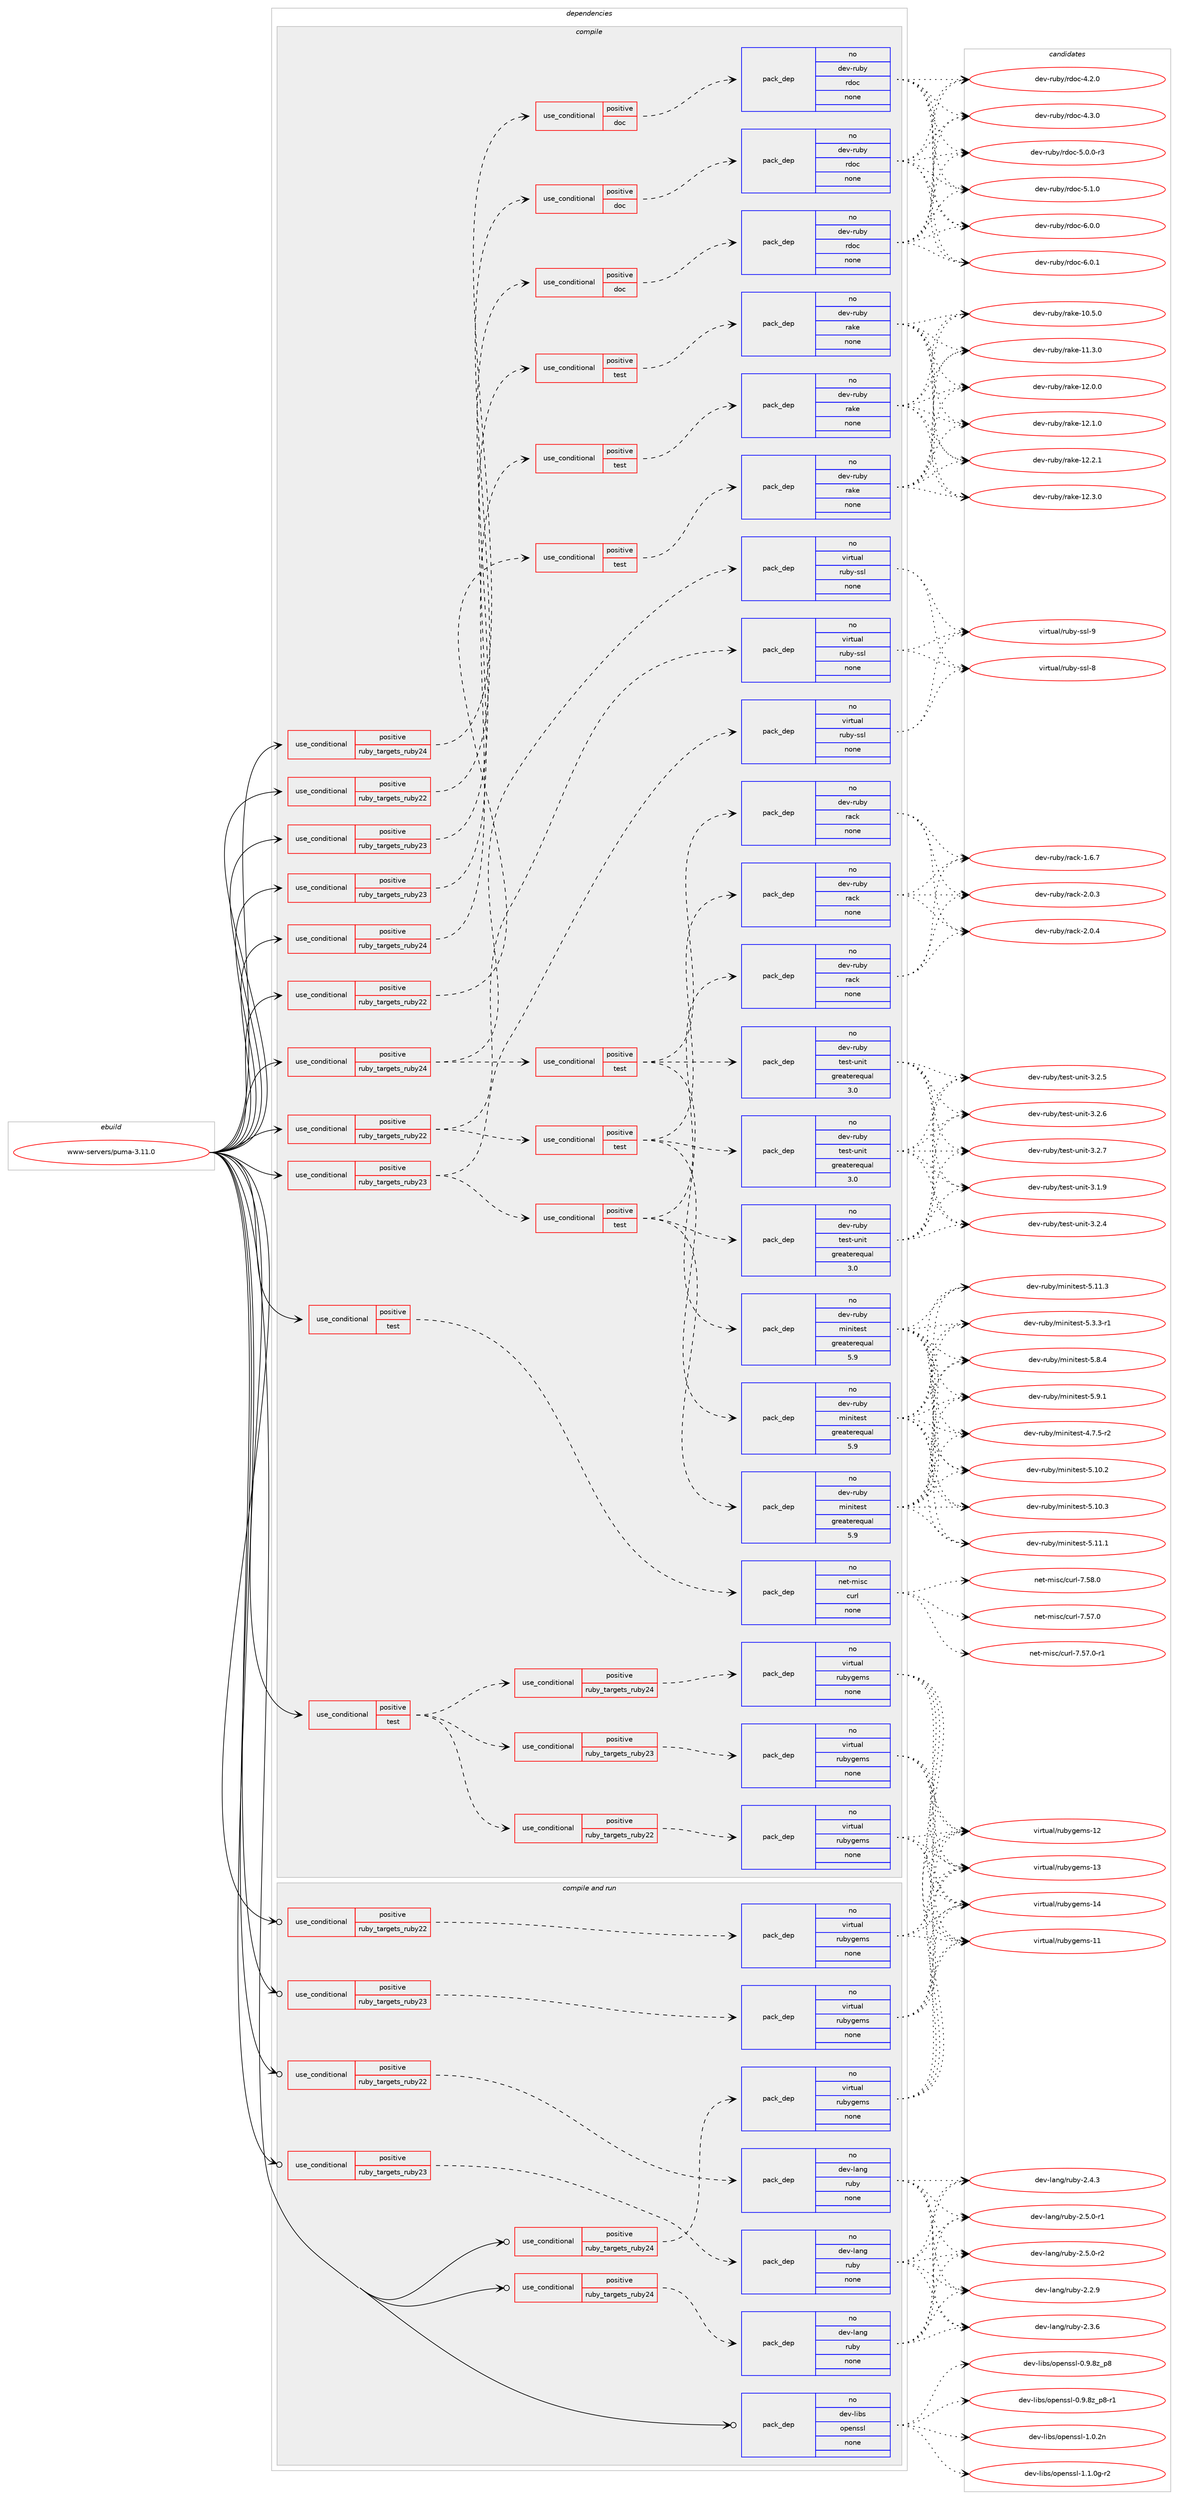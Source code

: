 digraph prolog {

# *************
# Graph options
# *************

newrank=true;
concentrate=true;
compound=true;
graph [rankdir=LR,fontname=Helvetica,fontsize=10,ranksep=1.5];#, ranksep=2.5, nodesep=0.2];
edge  [arrowhead=vee];
node  [fontname=Helvetica,fontsize=10];

# **********
# The ebuild
# **********

subgraph cluster_leftcol {
color=gray;
rank=same;
label=<<i>ebuild</i>>;
id [label="www-servers/puma-3.11.0", color=red, width=4, href="../www-servers/puma-3.11.0.svg"];
}

# ****************
# The dependencies
# ****************

subgraph cluster_midcol {
color=gray;
label=<<i>dependencies</i>>;
subgraph cluster_compile {
fillcolor="#eeeeee";
style=filled;
label=<<i>compile</i>>;
subgraph cond834 {
dependency7413 [label=<<TABLE BORDER="0" CELLBORDER="1" CELLSPACING="0" CELLPADDING="4"><TR><TD ROWSPAN="3" CELLPADDING="10">use_conditional</TD></TR><TR><TD>positive</TD></TR><TR><TD>ruby_targets_ruby22</TD></TR></TABLE>>, shape=none, color=red];
subgraph cond835 {
dependency7414 [label=<<TABLE BORDER="0" CELLBORDER="1" CELLSPACING="0" CELLPADDING="4"><TR><TD ROWSPAN="3" CELLPADDING="10">use_conditional</TD></TR><TR><TD>positive</TD></TR><TR><TD>doc</TD></TR></TABLE>>, shape=none, color=red];
subgraph pack6478 {
dependency7415 [label=<<TABLE BORDER="0" CELLBORDER="1" CELLSPACING="0" CELLPADDING="4" WIDTH="220"><TR><TD ROWSPAN="6" CELLPADDING="30">pack_dep</TD></TR><TR><TD WIDTH="110">no</TD></TR><TR><TD>dev-ruby</TD></TR><TR><TD>rdoc</TD></TR><TR><TD>none</TD></TR><TR><TD></TD></TR></TABLE>>, shape=none, color=blue];
}
dependency7414:e -> dependency7415:w [weight=20,style="dashed",arrowhead="vee"];
}
dependency7413:e -> dependency7414:w [weight=20,style="dashed",arrowhead="vee"];
}
id:e -> dependency7413:w [weight=20,style="solid",arrowhead="vee"];
subgraph cond836 {
dependency7416 [label=<<TABLE BORDER="0" CELLBORDER="1" CELLSPACING="0" CELLPADDING="4"><TR><TD ROWSPAN="3" CELLPADDING="10">use_conditional</TD></TR><TR><TD>positive</TD></TR><TR><TD>ruby_targets_ruby22</TD></TR></TABLE>>, shape=none, color=red];
subgraph cond837 {
dependency7417 [label=<<TABLE BORDER="0" CELLBORDER="1" CELLSPACING="0" CELLPADDING="4"><TR><TD ROWSPAN="3" CELLPADDING="10">use_conditional</TD></TR><TR><TD>positive</TD></TR><TR><TD>test</TD></TR></TABLE>>, shape=none, color=red];
subgraph pack6479 {
dependency7418 [label=<<TABLE BORDER="0" CELLBORDER="1" CELLSPACING="0" CELLPADDING="4" WIDTH="220"><TR><TD ROWSPAN="6" CELLPADDING="30">pack_dep</TD></TR><TR><TD WIDTH="110">no</TD></TR><TR><TD>dev-ruby</TD></TR><TR><TD>rake</TD></TR><TR><TD>none</TD></TR><TR><TD></TD></TR></TABLE>>, shape=none, color=blue];
}
dependency7417:e -> dependency7418:w [weight=20,style="dashed",arrowhead="vee"];
}
dependency7416:e -> dependency7417:w [weight=20,style="dashed",arrowhead="vee"];
}
id:e -> dependency7416:w [weight=20,style="solid",arrowhead="vee"];
subgraph cond838 {
dependency7419 [label=<<TABLE BORDER="0" CELLBORDER="1" CELLSPACING="0" CELLPADDING="4"><TR><TD ROWSPAN="3" CELLPADDING="10">use_conditional</TD></TR><TR><TD>positive</TD></TR><TR><TD>ruby_targets_ruby22</TD></TR></TABLE>>, shape=none, color=red];
subgraph pack6480 {
dependency7420 [label=<<TABLE BORDER="0" CELLBORDER="1" CELLSPACING="0" CELLPADDING="4" WIDTH="220"><TR><TD ROWSPAN="6" CELLPADDING="30">pack_dep</TD></TR><TR><TD WIDTH="110">no</TD></TR><TR><TD>virtual</TD></TR><TR><TD>ruby-ssl</TD></TR><TR><TD>none</TD></TR><TR><TD></TD></TR></TABLE>>, shape=none, color=blue];
}
dependency7419:e -> dependency7420:w [weight=20,style="dashed",arrowhead="vee"];
subgraph cond839 {
dependency7421 [label=<<TABLE BORDER="0" CELLBORDER="1" CELLSPACING="0" CELLPADDING="4"><TR><TD ROWSPAN="3" CELLPADDING="10">use_conditional</TD></TR><TR><TD>positive</TD></TR><TR><TD>test</TD></TR></TABLE>>, shape=none, color=red];
subgraph pack6481 {
dependency7422 [label=<<TABLE BORDER="0" CELLBORDER="1" CELLSPACING="0" CELLPADDING="4" WIDTH="220"><TR><TD ROWSPAN="6" CELLPADDING="30">pack_dep</TD></TR><TR><TD WIDTH="110">no</TD></TR><TR><TD>dev-ruby</TD></TR><TR><TD>rack</TD></TR><TR><TD>none</TD></TR><TR><TD></TD></TR></TABLE>>, shape=none, color=blue];
}
dependency7421:e -> dependency7422:w [weight=20,style="dashed",arrowhead="vee"];
subgraph pack6482 {
dependency7423 [label=<<TABLE BORDER="0" CELLBORDER="1" CELLSPACING="0" CELLPADDING="4" WIDTH="220"><TR><TD ROWSPAN="6" CELLPADDING="30">pack_dep</TD></TR><TR><TD WIDTH="110">no</TD></TR><TR><TD>dev-ruby</TD></TR><TR><TD>minitest</TD></TR><TR><TD>greaterequal</TD></TR><TR><TD>5.9</TD></TR></TABLE>>, shape=none, color=blue];
}
dependency7421:e -> dependency7423:w [weight=20,style="dashed",arrowhead="vee"];
subgraph pack6483 {
dependency7424 [label=<<TABLE BORDER="0" CELLBORDER="1" CELLSPACING="0" CELLPADDING="4" WIDTH="220"><TR><TD ROWSPAN="6" CELLPADDING="30">pack_dep</TD></TR><TR><TD WIDTH="110">no</TD></TR><TR><TD>dev-ruby</TD></TR><TR><TD>test-unit</TD></TR><TR><TD>greaterequal</TD></TR><TR><TD>3.0</TD></TR></TABLE>>, shape=none, color=blue];
}
dependency7421:e -> dependency7424:w [weight=20,style="dashed",arrowhead="vee"];
}
dependency7419:e -> dependency7421:w [weight=20,style="dashed",arrowhead="vee"];
}
id:e -> dependency7419:w [weight=20,style="solid",arrowhead="vee"];
subgraph cond840 {
dependency7425 [label=<<TABLE BORDER="0" CELLBORDER="1" CELLSPACING="0" CELLPADDING="4"><TR><TD ROWSPAN="3" CELLPADDING="10">use_conditional</TD></TR><TR><TD>positive</TD></TR><TR><TD>ruby_targets_ruby23</TD></TR></TABLE>>, shape=none, color=red];
subgraph cond841 {
dependency7426 [label=<<TABLE BORDER="0" CELLBORDER="1" CELLSPACING="0" CELLPADDING="4"><TR><TD ROWSPAN="3" CELLPADDING="10">use_conditional</TD></TR><TR><TD>positive</TD></TR><TR><TD>doc</TD></TR></TABLE>>, shape=none, color=red];
subgraph pack6484 {
dependency7427 [label=<<TABLE BORDER="0" CELLBORDER="1" CELLSPACING="0" CELLPADDING="4" WIDTH="220"><TR><TD ROWSPAN="6" CELLPADDING="30">pack_dep</TD></TR><TR><TD WIDTH="110">no</TD></TR><TR><TD>dev-ruby</TD></TR><TR><TD>rdoc</TD></TR><TR><TD>none</TD></TR><TR><TD></TD></TR></TABLE>>, shape=none, color=blue];
}
dependency7426:e -> dependency7427:w [weight=20,style="dashed",arrowhead="vee"];
}
dependency7425:e -> dependency7426:w [weight=20,style="dashed",arrowhead="vee"];
}
id:e -> dependency7425:w [weight=20,style="solid",arrowhead="vee"];
subgraph cond842 {
dependency7428 [label=<<TABLE BORDER="0" CELLBORDER="1" CELLSPACING="0" CELLPADDING="4"><TR><TD ROWSPAN="3" CELLPADDING="10">use_conditional</TD></TR><TR><TD>positive</TD></TR><TR><TD>ruby_targets_ruby23</TD></TR></TABLE>>, shape=none, color=red];
subgraph cond843 {
dependency7429 [label=<<TABLE BORDER="0" CELLBORDER="1" CELLSPACING="0" CELLPADDING="4"><TR><TD ROWSPAN="3" CELLPADDING="10">use_conditional</TD></TR><TR><TD>positive</TD></TR><TR><TD>test</TD></TR></TABLE>>, shape=none, color=red];
subgraph pack6485 {
dependency7430 [label=<<TABLE BORDER="0" CELLBORDER="1" CELLSPACING="0" CELLPADDING="4" WIDTH="220"><TR><TD ROWSPAN="6" CELLPADDING="30">pack_dep</TD></TR><TR><TD WIDTH="110">no</TD></TR><TR><TD>dev-ruby</TD></TR><TR><TD>rake</TD></TR><TR><TD>none</TD></TR><TR><TD></TD></TR></TABLE>>, shape=none, color=blue];
}
dependency7429:e -> dependency7430:w [weight=20,style="dashed",arrowhead="vee"];
}
dependency7428:e -> dependency7429:w [weight=20,style="dashed",arrowhead="vee"];
}
id:e -> dependency7428:w [weight=20,style="solid",arrowhead="vee"];
subgraph cond844 {
dependency7431 [label=<<TABLE BORDER="0" CELLBORDER="1" CELLSPACING="0" CELLPADDING="4"><TR><TD ROWSPAN="3" CELLPADDING="10">use_conditional</TD></TR><TR><TD>positive</TD></TR><TR><TD>ruby_targets_ruby23</TD></TR></TABLE>>, shape=none, color=red];
subgraph pack6486 {
dependency7432 [label=<<TABLE BORDER="0" CELLBORDER="1" CELLSPACING="0" CELLPADDING="4" WIDTH="220"><TR><TD ROWSPAN="6" CELLPADDING="30">pack_dep</TD></TR><TR><TD WIDTH="110">no</TD></TR><TR><TD>virtual</TD></TR><TR><TD>ruby-ssl</TD></TR><TR><TD>none</TD></TR><TR><TD></TD></TR></TABLE>>, shape=none, color=blue];
}
dependency7431:e -> dependency7432:w [weight=20,style="dashed",arrowhead="vee"];
subgraph cond845 {
dependency7433 [label=<<TABLE BORDER="0" CELLBORDER="1" CELLSPACING="0" CELLPADDING="4"><TR><TD ROWSPAN="3" CELLPADDING="10">use_conditional</TD></TR><TR><TD>positive</TD></TR><TR><TD>test</TD></TR></TABLE>>, shape=none, color=red];
subgraph pack6487 {
dependency7434 [label=<<TABLE BORDER="0" CELLBORDER="1" CELLSPACING="0" CELLPADDING="4" WIDTH="220"><TR><TD ROWSPAN="6" CELLPADDING="30">pack_dep</TD></TR><TR><TD WIDTH="110">no</TD></TR><TR><TD>dev-ruby</TD></TR><TR><TD>rack</TD></TR><TR><TD>none</TD></TR><TR><TD></TD></TR></TABLE>>, shape=none, color=blue];
}
dependency7433:e -> dependency7434:w [weight=20,style="dashed",arrowhead="vee"];
subgraph pack6488 {
dependency7435 [label=<<TABLE BORDER="0" CELLBORDER="1" CELLSPACING="0" CELLPADDING="4" WIDTH="220"><TR><TD ROWSPAN="6" CELLPADDING="30">pack_dep</TD></TR><TR><TD WIDTH="110">no</TD></TR><TR><TD>dev-ruby</TD></TR><TR><TD>minitest</TD></TR><TR><TD>greaterequal</TD></TR><TR><TD>5.9</TD></TR></TABLE>>, shape=none, color=blue];
}
dependency7433:e -> dependency7435:w [weight=20,style="dashed",arrowhead="vee"];
subgraph pack6489 {
dependency7436 [label=<<TABLE BORDER="0" CELLBORDER="1" CELLSPACING="0" CELLPADDING="4" WIDTH="220"><TR><TD ROWSPAN="6" CELLPADDING="30">pack_dep</TD></TR><TR><TD WIDTH="110">no</TD></TR><TR><TD>dev-ruby</TD></TR><TR><TD>test-unit</TD></TR><TR><TD>greaterequal</TD></TR><TR><TD>3.0</TD></TR></TABLE>>, shape=none, color=blue];
}
dependency7433:e -> dependency7436:w [weight=20,style="dashed",arrowhead="vee"];
}
dependency7431:e -> dependency7433:w [weight=20,style="dashed",arrowhead="vee"];
}
id:e -> dependency7431:w [weight=20,style="solid",arrowhead="vee"];
subgraph cond846 {
dependency7437 [label=<<TABLE BORDER="0" CELLBORDER="1" CELLSPACING="0" CELLPADDING="4"><TR><TD ROWSPAN="3" CELLPADDING="10">use_conditional</TD></TR><TR><TD>positive</TD></TR><TR><TD>ruby_targets_ruby24</TD></TR></TABLE>>, shape=none, color=red];
subgraph cond847 {
dependency7438 [label=<<TABLE BORDER="0" CELLBORDER="1" CELLSPACING="0" CELLPADDING="4"><TR><TD ROWSPAN="3" CELLPADDING="10">use_conditional</TD></TR><TR><TD>positive</TD></TR><TR><TD>doc</TD></TR></TABLE>>, shape=none, color=red];
subgraph pack6490 {
dependency7439 [label=<<TABLE BORDER="0" CELLBORDER="1" CELLSPACING="0" CELLPADDING="4" WIDTH="220"><TR><TD ROWSPAN="6" CELLPADDING="30">pack_dep</TD></TR><TR><TD WIDTH="110">no</TD></TR><TR><TD>dev-ruby</TD></TR><TR><TD>rdoc</TD></TR><TR><TD>none</TD></TR><TR><TD></TD></TR></TABLE>>, shape=none, color=blue];
}
dependency7438:e -> dependency7439:w [weight=20,style="dashed",arrowhead="vee"];
}
dependency7437:e -> dependency7438:w [weight=20,style="dashed",arrowhead="vee"];
}
id:e -> dependency7437:w [weight=20,style="solid",arrowhead="vee"];
subgraph cond848 {
dependency7440 [label=<<TABLE BORDER="0" CELLBORDER="1" CELLSPACING="0" CELLPADDING="4"><TR><TD ROWSPAN="3" CELLPADDING="10">use_conditional</TD></TR><TR><TD>positive</TD></TR><TR><TD>ruby_targets_ruby24</TD></TR></TABLE>>, shape=none, color=red];
subgraph cond849 {
dependency7441 [label=<<TABLE BORDER="0" CELLBORDER="1" CELLSPACING="0" CELLPADDING="4"><TR><TD ROWSPAN="3" CELLPADDING="10">use_conditional</TD></TR><TR><TD>positive</TD></TR><TR><TD>test</TD></TR></TABLE>>, shape=none, color=red];
subgraph pack6491 {
dependency7442 [label=<<TABLE BORDER="0" CELLBORDER="1" CELLSPACING="0" CELLPADDING="4" WIDTH="220"><TR><TD ROWSPAN="6" CELLPADDING="30">pack_dep</TD></TR><TR><TD WIDTH="110">no</TD></TR><TR><TD>dev-ruby</TD></TR><TR><TD>rake</TD></TR><TR><TD>none</TD></TR><TR><TD></TD></TR></TABLE>>, shape=none, color=blue];
}
dependency7441:e -> dependency7442:w [weight=20,style="dashed",arrowhead="vee"];
}
dependency7440:e -> dependency7441:w [weight=20,style="dashed",arrowhead="vee"];
}
id:e -> dependency7440:w [weight=20,style="solid",arrowhead="vee"];
subgraph cond850 {
dependency7443 [label=<<TABLE BORDER="0" CELLBORDER="1" CELLSPACING="0" CELLPADDING="4"><TR><TD ROWSPAN="3" CELLPADDING="10">use_conditional</TD></TR><TR><TD>positive</TD></TR><TR><TD>ruby_targets_ruby24</TD></TR></TABLE>>, shape=none, color=red];
subgraph pack6492 {
dependency7444 [label=<<TABLE BORDER="0" CELLBORDER="1" CELLSPACING="0" CELLPADDING="4" WIDTH="220"><TR><TD ROWSPAN="6" CELLPADDING="30">pack_dep</TD></TR><TR><TD WIDTH="110">no</TD></TR><TR><TD>virtual</TD></TR><TR><TD>ruby-ssl</TD></TR><TR><TD>none</TD></TR><TR><TD></TD></TR></TABLE>>, shape=none, color=blue];
}
dependency7443:e -> dependency7444:w [weight=20,style="dashed",arrowhead="vee"];
subgraph cond851 {
dependency7445 [label=<<TABLE BORDER="0" CELLBORDER="1" CELLSPACING="0" CELLPADDING="4"><TR><TD ROWSPAN="3" CELLPADDING="10">use_conditional</TD></TR><TR><TD>positive</TD></TR><TR><TD>test</TD></TR></TABLE>>, shape=none, color=red];
subgraph pack6493 {
dependency7446 [label=<<TABLE BORDER="0" CELLBORDER="1" CELLSPACING="0" CELLPADDING="4" WIDTH="220"><TR><TD ROWSPAN="6" CELLPADDING="30">pack_dep</TD></TR><TR><TD WIDTH="110">no</TD></TR><TR><TD>dev-ruby</TD></TR><TR><TD>rack</TD></TR><TR><TD>none</TD></TR><TR><TD></TD></TR></TABLE>>, shape=none, color=blue];
}
dependency7445:e -> dependency7446:w [weight=20,style="dashed",arrowhead="vee"];
subgraph pack6494 {
dependency7447 [label=<<TABLE BORDER="0" CELLBORDER="1" CELLSPACING="0" CELLPADDING="4" WIDTH="220"><TR><TD ROWSPAN="6" CELLPADDING="30">pack_dep</TD></TR><TR><TD WIDTH="110">no</TD></TR><TR><TD>dev-ruby</TD></TR><TR><TD>minitest</TD></TR><TR><TD>greaterequal</TD></TR><TR><TD>5.9</TD></TR></TABLE>>, shape=none, color=blue];
}
dependency7445:e -> dependency7447:w [weight=20,style="dashed",arrowhead="vee"];
subgraph pack6495 {
dependency7448 [label=<<TABLE BORDER="0" CELLBORDER="1" CELLSPACING="0" CELLPADDING="4" WIDTH="220"><TR><TD ROWSPAN="6" CELLPADDING="30">pack_dep</TD></TR><TR><TD WIDTH="110">no</TD></TR><TR><TD>dev-ruby</TD></TR><TR><TD>test-unit</TD></TR><TR><TD>greaterequal</TD></TR><TR><TD>3.0</TD></TR></TABLE>>, shape=none, color=blue];
}
dependency7445:e -> dependency7448:w [weight=20,style="dashed",arrowhead="vee"];
}
dependency7443:e -> dependency7445:w [weight=20,style="dashed",arrowhead="vee"];
}
id:e -> dependency7443:w [weight=20,style="solid",arrowhead="vee"];
subgraph cond852 {
dependency7449 [label=<<TABLE BORDER="0" CELLBORDER="1" CELLSPACING="0" CELLPADDING="4"><TR><TD ROWSPAN="3" CELLPADDING="10">use_conditional</TD></TR><TR><TD>positive</TD></TR><TR><TD>test</TD></TR></TABLE>>, shape=none, color=red];
subgraph cond853 {
dependency7450 [label=<<TABLE BORDER="0" CELLBORDER="1" CELLSPACING="0" CELLPADDING="4"><TR><TD ROWSPAN="3" CELLPADDING="10">use_conditional</TD></TR><TR><TD>positive</TD></TR><TR><TD>ruby_targets_ruby22</TD></TR></TABLE>>, shape=none, color=red];
subgraph pack6496 {
dependency7451 [label=<<TABLE BORDER="0" CELLBORDER="1" CELLSPACING="0" CELLPADDING="4" WIDTH="220"><TR><TD ROWSPAN="6" CELLPADDING="30">pack_dep</TD></TR><TR><TD WIDTH="110">no</TD></TR><TR><TD>virtual</TD></TR><TR><TD>rubygems</TD></TR><TR><TD>none</TD></TR><TR><TD></TD></TR></TABLE>>, shape=none, color=blue];
}
dependency7450:e -> dependency7451:w [weight=20,style="dashed",arrowhead="vee"];
}
dependency7449:e -> dependency7450:w [weight=20,style="dashed",arrowhead="vee"];
subgraph cond854 {
dependency7452 [label=<<TABLE BORDER="0" CELLBORDER="1" CELLSPACING="0" CELLPADDING="4"><TR><TD ROWSPAN="3" CELLPADDING="10">use_conditional</TD></TR><TR><TD>positive</TD></TR><TR><TD>ruby_targets_ruby23</TD></TR></TABLE>>, shape=none, color=red];
subgraph pack6497 {
dependency7453 [label=<<TABLE BORDER="0" CELLBORDER="1" CELLSPACING="0" CELLPADDING="4" WIDTH="220"><TR><TD ROWSPAN="6" CELLPADDING="30">pack_dep</TD></TR><TR><TD WIDTH="110">no</TD></TR><TR><TD>virtual</TD></TR><TR><TD>rubygems</TD></TR><TR><TD>none</TD></TR><TR><TD></TD></TR></TABLE>>, shape=none, color=blue];
}
dependency7452:e -> dependency7453:w [weight=20,style="dashed",arrowhead="vee"];
}
dependency7449:e -> dependency7452:w [weight=20,style="dashed",arrowhead="vee"];
subgraph cond855 {
dependency7454 [label=<<TABLE BORDER="0" CELLBORDER="1" CELLSPACING="0" CELLPADDING="4"><TR><TD ROWSPAN="3" CELLPADDING="10">use_conditional</TD></TR><TR><TD>positive</TD></TR><TR><TD>ruby_targets_ruby24</TD></TR></TABLE>>, shape=none, color=red];
subgraph pack6498 {
dependency7455 [label=<<TABLE BORDER="0" CELLBORDER="1" CELLSPACING="0" CELLPADDING="4" WIDTH="220"><TR><TD ROWSPAN="6" CELLPADDING="30">pack_dep</TD></TR><TR><TD WIDTH="110">no</TD></TR><TR><TD>virtual</TD></TR><TR><TD>rubygems</TD></TR><TR><TD>none</TD></TR><TR><TD></TD></TR></TABLE>>, shape=none, color=blue];
}
dependency7454:e -> dependency7455:w [weight=20,style="dashed",arrowhead="vee"];
}
dependency7449:e -> dependency7454:w [weight=20,style="dashed",arrowhead="vee"];
}
id:e -> dependency7449:w [weight=20,style="solid",arrowhead="vee"];
subgraph cond856 {
dependency7456 [label=<<TABLE BORDER="0" CELLBORDER="1" CELLSPACING="0" CELLPADDING="4"><TR><TD ROWSPAN="3" CELLPADDING="10">use_conditional</TD></TR><TR><TD>positive</TD></TR><TR><TD>test</TD></TR></TABLE>>, shape=none, color=red];
subgraph pack6499 {
dependency7457 [label=<<TABLE BORDER="0" CELLBORDER="1" CELLSPACING="0" CELLPADDING="4" WIDTH="220"><TR><TD ROWSPAN="6" CELLPADDING="30">pack_dep</TD></TR><TR><TD WIDTH="110">no</TD></TR><TR><TD>net-misc</TD></TR><TR><TD>curl</TD></TR><TR><TD>none</TD></TR><TR><TD></TD></TR></TABLE>>, shape=none, color=blue];
}
dependency7456:e -> dependency7457:w [weight=20,style="dashed",arrowhead="vee"];
}
id:e -> dependency7456:w [weight=20,style="solid",arrowhead="vee"];
}
subgraph cluster_compileandrun {
fillcolor="#eeeeee";
style=filled;
label=<<i>compile and run</i>>;
subgraph cond857 {
dependency7458 [label=<<TABLE BORDER="0" CELLBORDER="1" CELLSPACING="0" CELLPADDING="4"><TR><TD ROWSPAN="3" CELLPADDING="10">use_conditional</TD></TR><TR><TD>positive</TD></TR><TR><TD>ruby_targets_ruby22</TD></TR></TABLE>>, shape=none, color=red];
subgraph pack6500 {
dependency7459 [label=<<TABLE BORDER="0" CELLBORDER="1" CELLSPACING="0" CELLPADDING="4" WIDTH="220"><TR><TD ROWSPAN="6" CELLPADDING="30">pack_dep</TD></TR><TR><TD WIDTH="110">no</TD></TR><TR><TD>dev-lang</TD></TR><TR><TD>ruby</TD></TR><TR><TD>none</TD></TR><TR><TD></TD></TR></TABLE>>, shape=none, color=blue];
}
dependency7458:e -> dependency7459:w [weight=20,style="dashed",arrowhead="vee"];
}
id:e -> dependency7458:w [weight=20,style="solid",arrowhead="odotvee"];
subgraph cond858 {
dependency7460 [label=<<TABLE BORDER="0" CELLBORDER="1" CELLSPACING="0" CELLPADDING="4"><TR><TD ROWSPAN="3" CELLPADDING="10">use_conditional</TD></TR><TR><TD>positive</TD></TR><TR><TD>ruby_targets_ruby22</TD></TR></TABLE>>, shape=none, color=red];
subgraph pack6501 {
dependency7461 [label=<<TABLE BORDER="0" CELLBORDER="1" CELLSPACING="0" CELLPADDING="4" WIDTH="220"><TR><TD ROWSPAN="6" CELLPADDING="30">pack_dep</TD></TR><TR><TD WIDTH="110">no</TD></TR><TR><TD>virtual</TD></TR><TR><TD>rubygems</TD></TR><TR><TD>none</TD></TR><TR><TD></TD></TR></TABLE>>, shape=none, color=blue];
}
dependency7460:e -> dependency7461:w [weight=20,style="dashed",arrowhead="vee"];
}
id:e -> dependency7460:w [weight=20,style="solid",arrowhead="odotvee"];
subgraph cond859 {
dependency7462 [label=<<TABLE BORDER="0" CELLBORDER="1" CELLSPACING="0" CELLPADDING="4"><TR><TD ROWSPAN="3" CELLPADDING="10">use_conditional</TD></TR><TR><TD>positive</TD></TR><TR><TD>ruby_targets_ruby23</TD></TR></TABLE>>, shape=none, color=red];
subgraph pack6502 {
dependency7463 [label=<<TABLE BORDER="0" CELLBORDER="1" CELLSPACING="0" CELLPADDING="4" WIDTH="220"><TR><TD ROWSPAN="6" CELLPADDING="30">pack_dep</TD></TR><TR><TD WIDTH="110">no</TD></TR><TR><TD>dev-lang</TD></TR><TR><TD>ruby</TD></TR><TR><TD>none</TD></TR><TR><TD></TD></TR></TABLE>>, shape=none, color=blue];
}
dependency7462:e -> dependency7463:w [weight=20,style="dashed",arrowhead="vee"];
}
id:e -> dependency7462:w [weight=20,style="solid",arrowhead="odotvee"];
subgraph cond860 {
dependency7464 [label=<<TABLE BORDER="0" CELLBORDER="1" CELLSPACING="0" CELLPADDING="4"><TR><TD ROWSPAN="3" CELLPADDING="10">use_conditional</TD></TR><TR><TD>positive</TD></TR><TR><TD>ruby_targets_ruby23</TD></TR></TABLE>>, shape=none, color=red];
subgraph pack6503 {
dependency7465 [label=<<TABLE BORDER="0" CELLBORDER="1" CELLSPACING="0" CELLPADDING="4" WIDTH="220"><TR><TD ROWSPAN="6" CELLPADDING="30">pack_dep</TD></TR><TR><TD WIDTH="110">no</TD></TR><TR><TD>virtual</TD></TR><TR><TD>rubygems</TD></TR><TR><TD>none</TD></TR><TR><TD></TD></TR></TABLE>>, shape=none, color=blue];
}
dependency7464:e -> dependency7465:w [weight=20,style="dashed",arrowhead="vee"];
}
id:e -> dependency7464:w [weight=20,style="solid",arrowhead="odotvee"];
subgraph cond861 {
dependency7466 [label=<<TABLE BORDER="0" CELLBORDER="1" CELLSPACING="0" CELLPADDING="4"><TR><TD ROWSPAN="3" CELLPADDING="10">use_conditional</TD></TR><TR><TD>positive</TD></TR><TR><TD>ruby_targets_ruby24</TD></TR></TABLE>>, shape=none, color=red];
subgraph pack6504 {
dependency7467 [label=<<TABLE BORDER="0" CELLBORDER="1" CELLSPACING="0" CELLPADDING="4" WIDTH="220"><TR><TD ROWSPAN="6" CELLPADDING="30">pack_dep</TD></TR><TR><TD WIDTH="110">no</TD></TR><TR><TD>dev-lang</TD></TR><TR><TD>ruby</TD></TR><TR><TD>none</TD></TR><TR><TD></TD></TR></TABLE>>, shape=none, color=blue];
}
dependency7466:e -> dependency7467:w [weight=20,style="dashed",arrowhead="vee"];
}
id:e -> dependency7466:w [weight=20,style="solid",arrowhead="odotvee"];
subgraph cond862 {
dependency7468 [label=<<TABLE BORDER="0" CELLBORDER="1" CELLSPACING="0" CELLPADDING="4"><TR><TD ROWSPAN="3" CELLPADDING="10">use_conditional</TD></TR><TR><TD>positive</TD></TR><TR><TD>ruby_targets_ruby24</TD></TR></TABLE>>, shape=none, color=red];
subgraph pack6505 {
dependency7469 [label=<<TABLE BORDER="0" CELLBORDER="1" CELLSPACING="0" CELLPADDING="4" WIDTH="220"><TR><TD ROWSPAN="6" CELLPADDING="30">pack_dep</TD></TR><TR><TD WIDTH="110">no</TD></TR><TR><TD>virtual</TD></TR><TR><TD>rubygems</TD></TR><TR><TD>none</TD></TR><TR><TD></TD></TR></TABLE>>, shape=none, color=blue];
}
dependency7468:e -> dependency7469:w [weight=20,style="dashed",arrowhead="vee"];
}
id:e -> dependency7468:w [weight=20,style="solid",arrowhead="odotvee"];
subgraph pack6506 {
dependency7470 [label=<<TABLE BORDER="0" CELLBORDER="1" CELLSPACING="0" CELLPADDING="4" WIDTH="220"><TR><TD ROWSPAN="6" CELLPADDING="30">pack_dep</TD></TR><TR><TD WIDTH="110">no</TD></TR><TR><TD>dev-libs</TD></TR><TR><TD>openssl</TD></TR><TR><TD>none</TD></TR><TR><TD></TD></TR></TABLE>>, shape=none, color=blue];
}
id:e -> dependency7470:w [weight=20,style="solid",arrowhead="odotvee"];
}
subgraph cluster_run {
fillcolor="#eeeeee";
style=filled;
label=<<i>run</i>>;
}
}

# **************
# The candidates
# **************

subgraph cluster_choices {
rank=same;
color=gray;
label=<<i>candidates</i>>;

subgraph choice6478 {
color=black;
nodesep=1;
choice10010111845114117981214711410011199455246504648 [label="dev-ruby/rdoc-4.2.0", color=red, width=4,href="../dev-ruby/rdoc-4.2.0.svg"];
choice10010111845114117981214711410011199455246514648 [label="dev-ruby/rdoc-4.3.0", color=red, width=4,href="../dev-ruby/rdoc-4.3.0.svg"];
choice100101118451141179812147114100111994553464846484511451 [label="dev-ruby/rdoc-5.0.0-r3", color=red, width=4,href="../dev-ruby/rdoc-5.0.0-r3.svg"];
choice10010111845114117981214711410011199455346494648 [label="dev-ruby/rdoc-5.1.0", color=red, width=4,href="../dev-ruby/rdoc-5.1.0.svg"];
choice10010111845114117981214711410011199455446484648 [label="dev-ruby/rdoc-6.0.0", color=red, width=4,href="../dev-ruby/rdoc-6.0.0.svg"];
choice10010111845114117981214711410011199455446484649 [label="dev-ruby/rdoc-6.0.1", color=red, width=4,href="../dev-ruby/rdoc-6.0.1.svg"];
dependency7415:e -> choice10010111845114117981214711410011199455246504648:w [style=dotted,weight="100"];
dependency7415:e -> choice10010111845114117981214711410011199455246514648:w [style=dotted,weight="100"];
dependency7415:e -> choice100101118451141179812147114100111994553464846484511451:w [style=dotted,weight="100"];
dependency7415:e -> choice10010111845114117981214711410011199455346494648:w [style=dotted,weight="100"];
dependency7415:e -> choice10010111845114117981214711410011199455446484648:w [style=dotted,weight="100"];
dependency7415:e -> choice10010111845114117981214711410011199455446484649:w [style=dotted,weight="100"];
}
subgraph choice6479 {
color=black;
nodesep=1;
choice1001011184511411798121471149710710145494846534648 [label="dev-ruby/rake-10.5.0", color=red, width=4,href="../dev-ruby/rake-10.5.0.svg"];
choice1001011184511411798121471149710710145494946514648 [label="dev-ruby/rake-11.3.0", color=red, width=4,href="../dev-ruby/rake-11.3.0.svg"];
choice1001011184511411798121471149710710145495046484648 [label="dev-ruby/rake-12.0.0", color=red, width=4,href="../dev-ruby/rake-12.0.0.svg"];
choice1001011184511411798121471149710710145495046494648 [label="dev-ruby/rake-12.1.0", color=red, width=4,href="../dev-ruby/rake-12.1.0.svg"];
choice1001011184511411798121471149710710145495046504649 [label="dev-ruby/rake-12.2.1", color=red, width=4,href="../dev-ruby/rake-12.2.1.svg"];
choice1001011184511411798121471149710710145495046514648 [label="dev-ruby/rake-12.3.0", color=red, width=4,href="../dev-ruby/rake-12.3.0.svg"];
dependency7418:e -> choice1001011184511411798121471149710710145494846534648:w [style=dotted,weight="100"];
dependency7418:e -> choice1001011184511411798121471149710710145494946514648:w [style=dotted,weight="100"];
dependency7418:e -> choice1001011184511411798121471149710710145495046484648:w [style=dotted,weight="100"];
dependency7418:e -> choice1001011184511411798121471149710710145495046494648:w [style=dotted,weight="100"];
dependency7418:e -> choice1001011184511411798121471149710710145495046504649:w [style=dotted,weight="100"];
dependency7418:e -> choice1001011184511411798121471149710710145495046514648:w [style=dotted,weight="100"];
}
subgraph choice6480 {
color=black;
nodesep=1;
choice118105114116117971084711411798121451151151084556 [label="virtual/ruby-ssl-8", color=red, width=4,href="../virtual/ruby-ssl-8.svg"];
choice118105114116117971084711411798121451151151084557 [label="virtual/ruby-ssl-9", color=red, width=4,href="../virtual/ruby-ssl-9.svg"];
dependency7420:e -> choice118105114116117971084711411798121451151151084556:w [style=dotted,weight="100"];
dependency7420:e -> choice118105114116117971084711411798121451151151084557:w [style=dotted,weight="100"];
}
subgraph choice6481 {
color=black;
nodesep=1;
choice1001011184511411798121471149799107454946544655 [label="dev-ruby/rack-1.6.7", color=red, width=4,href="../dev-ruby/rack-1.6.7.svg"];
choice1001011184511411798121471149799107455046484651 [label="dev-ruby/rack-2.0.3", color=red, width=4,href="../dev-ruby/rack-2.0.3.svg"];
choice1001011184511411798121471149799107455046484652 [label="dev-ruby/rack-2.0.4", color=red, width=4,href="../dev-ruby/rack-2.0.4.svg"];
dependency7422:e -> choice1001011184511411798121471149799107454946544655:w [style=dotted,weight="100"];
dependency7422:e -> choice1001011184511411798121471149799107455046484651:w [style=dotted,weight="100"];
dependency7422:e -> choice1001011184511411798121471149799107455046484652:w [style=dotted,weight="100"];
}
subgraph choice6482 {
color=black;
nodesep=1;
choice1001011184511411798121471091051101051161011151164552465546534511450 [label="dev-ruby/minitest-4.7.5-r2", color=red, width=4,href="../dev-ruby/minitest-4.7.5-r2.svg"];
choice10010111845114117981214710910511010511610111511645534649484650 [label="dev-ruby/minitest-5.10.2", color=red, width=4,href="../dev-ruby/minitest-5.10.2.svg"];
choice10010111845114117981214710910511010511610111511645534649484651 [label="dev-ruby/minitest-5.10.3", color=red, width=4,href="../dev-ruby/minitest-5.10.3.svg"];
choice10010111845114117981214710910511010511610111511645534649494649 [label="dev-ruby/minitest-5.11.1", color=red, width=4,href="../dev-ruby/minitest-5.11.1.svg"];
choice10010111845114117981214710910511010511610111511645534649494651 [label="dev-ruby/minitest-5.11.3", color=red, width=4,href="../dev-ruby/minitest-5.11.3.svg"];
choice1001011184511411798121471091051101051161011151164553465146514511449 [label="dev-ruby/minitest-5.3.3-r1", color=red, width=4,href="../dev-ruby/minitest-5.3.3-r1.svg"];
choice100101118451141179812147109105110105116101115116455346564652 [label="dev-ruby/minitest-5.8.4", color=red, width=4,href="../dev-ruby/minitest-5.8.4.svg"];
choice100101118451141179812147109105110105116101115116455346574649 [label="dev-ruby/minitest-5.9.1", color=red, width=4,href="../dev-ruby/minitest-5.9.1.svg"];
dependency7423:e -> choice1001011184511411798121471091051101051161011151164552465546534511450:w [style=dotted,weight="100"];
dependency7423:e -> choice10010111845114117981214710910511010511610111511645534649484650:w [style=dotted,weight="100"];
dependency7423:e -> choice10010111845114117981214710910511010511610111511645534649484651:w [style=dotted,weight="100"];
dependency7423:e -> choice10010111845114117981214710910511010511610111511645534649494649:w [style=dotted,weight="100"];
dependency7423:e -> choice10010111845114117981214710910511010511610111511645534649494651:w [style=dotted,weight="100"];
dependency7423:e -> choice1001011184511411798121471091051101051161011151164553465146514511449:w [style=dotted,weight="100"];
dependency7423:e -> choice100101118451141179812147109105110105116101115116455346564652:w [style=dotted,weight="100"];
dependency7423:e -> choice100101118451141179812147109105110105116101115116455346574649:w [style=dotted,weight="100"];
}
subgraph choice6483 {
color=black;
nodesep=1;
choice10010111845114117981214711610111511645117110105116455146494657 [label="dev-ruby/test-unit-3.1.9", color=red, width=4,href="../dev-ruby/test-unit-3.1.9.svg"];
choice10010111845114117981214711610111511645117110105116455146504652 [label="dev-ruby/test-unit-3.2.4", color=red, width=4,href="../dev-ruby/test-unit-3.2.4.svg"];
choice10010111845114117981214711610111511645117110105116455146504653 [label="dev-ruby/test-unit-3.2.5", color=red, width=4,href="../dev-ruby/test-unit-3.2.5.svg"];
choice10010111845114117981214711610111511645117110105116455146504654 [label="dev-ruby/test-unit-3.2.6", color=red, width=4,href="../dev-ruby/test-unit-3.2.6.svg"];
choice10010111845114117981214711610111511645117110105116455146504655 [label="dev-ruby/test-unit-3.2.7", color=red, width=4,href="../dev-ruby/test-unit-3.2.7.svg"];
dependency7424:e -> choice10010111845114117981214711610111511645117110105116455146494657:w [style=dotted,weight="100"];
dependency7424:e -> choice10010111845114117981214711610111511645117110105116455146504652:w [style=dotted,weight="100"];
dependency7424:e -> choice10010111845114117981214711610111511645117110105116455146504653:w [style=dotted,weight="100"];
dependency7424:e -> choice10010111845114117981214711610111511645117110105116455146504654:w [style=dotted,weight="100"];
dependency7424:e -> choice10010111845114117981214711610111511645117110105116455146504655:w [style=dotted,weight="100"];
}
subgraph choice6484 {
color=black;
nodesep=1;
choice10010111845114117981214711410011199455246504648 [label="dev-ruby/rdoc-4.2.0", color=red, width=4,href="../dev-ruby/rdoc-4.2.0.svg"];
choice10010111845114117981214711410011199455246514648 [label="dev-ruby/rdoc-4.3.0", color=red, width=4,href="../dev-ruby/rdoc-4.3.0.svg"];
choice100101118451141179812147114100111994553464846484511451 [label="dev-ruby/rdoc-5.0.0-r3", color=red, width=4,href="../dev-ruby/rdoc-5.0.0-r3.svg"];
choice10010111845114117981214711410011199455346494648 [label="dev-ruby/rdoc-5.1.0", color=red, width=4,href="../dev-ruby/rdoc-5.1.0.svg"];
choice10010111845114117981214711410011199455446484648 [label="dev-ruby/rdoc-6.0.0", color=red, width=4,href="../dev-ruby/rdoc-6.0.0.svg"];
choice10010111845114117981214711410011199455446484649 [label="dev-ruby/rdoc-6.0.1", color=red, width=4,href="../dev-ruby/rdoc-6.0.1.svg"];
dependency7427:e -> choice10010111845114117981214711410011199455246504648:w [style=dotted,weight="100"];
dependency7427:e -> choice10010111845114117981214711410011199455246514648:w [style=dotted,weight="100"];
dependency7427:e -> choice100101118451141179812147114100111994553464846484511451:w [style=dotted,weight="100"];
dependency7427:e -> choice10010111845114117981214711410011199455346494648:w [style=dotted,weight="100"];
dependency7427:e -> choice10010111845114117981214711410011199455446484648:w [style=dotted,weight="100"];
dependency7427:e -> choice10010111845114117981214711410011199455446484649:w [style=dotted,weight="100"];
}
subgraph choice6485 {
color=black;
nodesep=1;
choice1001011184511411798121471149710710145494846534648 [label="dev-ruby/rake-10.5.0", color=red, width=4,href="../dev-ruby/rake-10.5.0.svg"];
choice1001011184511411798121471149710710145494946514648 [label="dev-ruby/rake-11.3.0", color=red, width=4,href="../dev-ruby/rake-11.3.0.svg"];
choice1001011184511411798121471149710710145495046484648 [label="dev-ruby/rake-12.0.0", color=red, width=4,href="../dev-ruby/rake-12.0.0.svg"];
choice1001011184511411798121471149710710145495046494648 [label="dev-ruby/rake-12.1.0", color=red, width=4,href="../dev-ruby/rake-12.1.0.svg"];
choice1001011184511411798121471149710710145495046504649 [label="dev-ruby/rake-12.2.1", color=red, width=4,href="../dev-ruby/rake-12.2.1.svg"];
choice1001011184511411798121471149710710145495046514648 [label="dev-ruby/rake-12.3.0", color=red, width=4,href="../dev-ruby/rake-12.3.0.svg"];
dependency7430:e -> choice1001011184511411798121471149710710145494846534648:w [style=dotted,weight="100"];
dependency7430:e -> choice1001011184511411798121471149710710145494946514648:w [style=dotted,weight="100"];
dependency7430:e -> choice1001011184511411798121471149710710145495046484648:w [style=dotted,weight="100"];
dependency7430:e -> choice1001011184511411798121471149710710145495046494648:w [style=dotted,weight="100"];
dependency7430:e -> choice1001011184511411798121471149710710145495046504649:w [style=dotted,weight="100"];
dependency7430:e -> choice1001011184511411798121471149710710145495046514648:w [style=dotted,weight="100"];
}
subgraph choice6486 {
color=black;
nodesep=1;
choice118105114116117971084711411798121451151151084556 [label="virtual/ruby-ssl-8", color=red, width=4,href="../virtual/ruby-ssl-8.svg"];
choice118105114116117971084711411798121451151151084557 [label="virtual/ruby-ssl-9", color=red, width=4,href="../virtual/ruby-ssl-9.svg"];
dependency7432:e -> choice118105114116117971084711411798121451151151084556:w [style=dotted,weight="100"];
dependency7432:e -> choice118105114116117971084711411798121451151151084557:w [style=dotted,weight="100"];
}
subgraph choice6487 {
color=black;
nodesep=1;
choice1001011184511411798121471149799107454946544655 [label="dev-ruby/rack-1.6.7", color=red, width=4,href="../dev-ruby/rack-1.6.7.svg"];
choice1001011184511411798121471149799107455046484651 [label="dev-ruby/rack-2.0.3", color=red, width=4,href="../dev-ruby/rack-2.0.3.svg"];
choice1001011184511411798121471149799107455046484652 [label="dev-ruby/rack-2.0.4", color=red, width=4,href="../dev-ruby/rack-2.0.4.svg"];
dependency7434:e -> choice1001011184511411798121471149799107454946544655:w [style=dotted,weight="100"];
dependency7434:e -> choice1001011184511411798121471149799107455046484651:w [style=dotted,weight="100"];
dependency7434:e -> choice1001011184511411798121471149799107455046484652:w [style=dotted,weight="100"];
}
subgraph choice6488 {
color=black;
nodesep=1;
choice1001011184511411798121471091051101051161011151164552465546534511450 [label="dev-ruby/minitest-4.7.5-r2", color=red, width=4,href="../dev-ruby/minitest-4.7.5-r2.svg"];
choice10010111845114117981214710910511010511610111511645534649484650 [label="dev-ruby/minitest-5.10.2", color=red, width=4,href="../dev-ruby/minitest-5.10.2.svg"];
choice10010111845114117981214710910511010511610111511645534649484651 [label="dev-ruby/minitest-5.10.3", color=red, width=4,href="../dev-ruby/minitest-5.10.3.svg"];
choice10010111845114117981214710910511010511610111511645534649494649 [label="dev-ruby/minitest-5.11.1", color=red, width=4,href="../dev-ruby/minitest-5.11.1.svg"];
choice10010111845114117981214710910511010511610111511645534649494651 [label="dev-ruby/minitest-5.11.3", color=red, width=4,href="../dev-ruby/minitest-5.11.3.svg"];
choice1001011184511411798121471091051101051161011151164553465146514511449 [label="dev-ruby/minitest-5.3.3-r1", color=red, width=4,href="../dev-ruby/minitest-5.3.3-r1.svg"];
choice100101118451141179812147109105110105116101115116455346564652 [label="dev-ruby/minitest-5.8.4", color=red, width=4,href="../dev-ruby/minitest-5.8.4.svg"];
choice100101118451141179812147109105110105116101115116455346574649 [label="dev-ruby/minitest-5.9.1", color=red, width=4,href="../dev-ruby/minitest-5.9.1.svg"];
dependency7435:e -> choice1001011184511411798121471091051101051161011151164552465546534511450:w [style=dotted,weight="100"];
dependency7435:e -> choice10010111845114117981214710910511010511610111511645534649484650:w [style=dotted,weight="100"];
dependency7435:e -> choice10010111845114117981214710910511010511610111511645534649484651:w [style=dotted,weight="100"];
dependency7435:e -> choice10010111845114117981214710910511010511610111511645534649494649:w [style=dotted,weight="100"];
dependency7435:e -> choice10010111845114117981214710910511010511610111511645534649494651:w [style=dotted,weight="100"];
dependency7435:e -> choice1001011184511411798121471091051101051161011151164553465146514511449:w [style=dotted,weight="100"];
dependency7435:e -> choice100101118451141179812147109105110105116101115116455346564652:w [style=dotted,weight="100"];
dependency7435:e -> choice100101118451141179812147109105110105116101115116455346574649:w [style=dotted,weight="100"];
}
subgraph choice6489 {
color=black;
nodesep=1;
choice10010111845114117981214711610111511645117110105116455146494657 [label="dev-ruby/test-unit-3.1.9", color=red, width=4,href="../dev-ruby/test-unit-3.1.9.svg"];
choice10010111845114117981214711610111511645117110105116455146504652 [label="dev-ruby/test-unit-3.2.4", color=red, width=4,href="../dev-ruby/test-unit-3.2.4.svg"];
choice10010111845114117981214711610111511645117110105116455146504653 [label="dev-ruby/test-unit-3.2.5", color=red, width=4,href="../dev-ruby/test-unit-3.2.5.svg"];
choice10010111845114117981214711610111511645117110105116455146504654 [label="dev-ruby/test-unit-3.2.6", color=red, width=4,href="../dev-ruby/test-unit-3.2.6.svg"];
choice10010111845114117981214711610111511645117110105116455146504655 [label="dev-ruby/test-unit-3.2.7", color=red, width=4,href="../dev-ruby/test-unit-3.2.7.svg"];
dependency7436:e -> choice10010111845114117981214711610111511645117110105116455146494657:w [style=dotted,weight="100"];
dependency7436:e -> choice10010111845114117981214711610111511645117110105116455146504652:w [style=dotted,weight="100"];
dependency7436:e -> choice10010111845114117981214711610111511645117110105116455146504653:w [style=dotted,weight="100"];
dependency7436:e -> choice10010111845114117981214711610111511645117110105116455146504654:w [style=dotted,weight="100"];
dependency7436:e -> choice10010111845114117981214711610111511645117110105116455146504655:w [style=dotted,weight="100"];
}
subgraph choice6490 {
color=black;
nodesep=1;
choice10010111845114117981214711410011199455246504648 [label="dev-ruby/rdoc-4.2.0", color=red, width=4,href="../dev-ruby/rdoc-4.2.0.svg"];
choice10010111845114117981214711410011199455246514648 [label="dev-ruby/rdoc-4.3.0", color=red, width=4,href="../dev-ruby/rdoc-4.3.0.svg"];
choice100101118451141179812147114100111994553464846484511451 [label="dev-ruby/rdoc-5.0.0-r3", color=red, width=4,href="../dev-ruby/rdoc-5.0.0-r3.svg"];
choice10010111845114117981214711410011199455346494648 [label="dev-ruby/rdoc-5.1.0", color=red, width=4,href="../dev-ruby/rdoc-5.1.0.svg"];
choice10010111845114117981214711410011199455446484648 [label="dev-ruby/rdoc-6.0.0", color=red, width=4,href="../dev-ruby/rdoc-6.0.0.svg"];
choice10010111845114117981214711410011199455446484649 [label="dev-ruby/rdoc-6.0.1", color=red, width=4,href="../dev-ruby/rdoc-6.0.1.svg"];
dependency7439:e -> choice10010111845114117981214711410011199455246504648:w [style=dotted,weight="100"];
dependency7439:e -> choice10010111845114117981214711410011199455246514648:w [style=dotted,weight="100"];
dependency7439:e -> choice100101118451141179812147114100111994553464846484511451:w [style=dotted,weight="100"];
dependency7439:e -> choice10010111845114117981214711410011199455346494648:w [style=dotted,weight="100"];
dependency7439:e -> choice10010111845114117981214711410011199455446484648:w [style=dotted,weight="100"];
dependency7439:e -> choice10010111845114117981214711410011199455446484649:w [style=dotted,weight="100"];
}
subgraph choice6491 {
color=black;
nodesep=1;
choice1001011184511411798121471149710710145494846534648 [label="dev-ruby/rake-10.5.0", color=red, width=4,href="../dev-ruby/rake-10.5.0.svg"];
choice1001011184511411798121471149710710145494946514648 [label="dev-ruby/rake-11.3.0", color=red, width=4,href="../dev-ruby/rake-11.3.0.svg"];
choice1001011184511411798121471149710710145495046484648 [label="dev-ruby/rake-12.0.0", color=red, width=4,href="../dev-ruby/rake-12.0.0.svg"];
choice1001011184511411798121471149710710145495046494648 [label="dev-ruby/rake-12.1.0", color=red, width=4,href="../dev-ruby/rake-12.1.0.svg"];
choice1001011184511411798121471149710710145495046504649 [label="dev-ruby/rake-12.2.1", color=red, width=4,href="../dev-ruby/rake-12.2.1.svg"];
choice1001011184511411798121471149710710145495046514648 [label="dev-ruby/rake-12.3.0", color=red, width=4,href="../dev-ruby/rake-12.3.0.svg"];
dependency7442:e -> choice1001011184511411798121471149710710145494846534648:w [style=dotted,weight="100"];
dependency7442:e -> choice1001011184511411798121471149710710145494946514648:w [style=dotted,weight="100"];
dependency7442:e -> choice1001011184511411798121471149710710145495046484648:w [style=dotted,weight="100"];
dependency7442:e -> choice1001011184511411798121471149710710145495046494648:w [style=dotted,weight="100"];
dependency7442:e -> choice1001011184511411798121471149710710145495046504649:w [style=dotted,weight="100"];
dependency7442:e -> choice1001011184511411798121471149710710145495046514648:w [style=dotted,weight="100"];
}
subgraph choice6492 {
color=black;
nodesep=1;
choice118105114116117971084711411798121451151151084556 [label="virtual/ruby-ssl-8", color=red, width=4,href="../virtual/ruby-ssl-8.svg"];
choice118105114116117971084711411798121451151151084557 [label="virtual/ruby-ssl-9", color=red, width=4,href="../virtual/ruby-ssl-9.svg"];
dependency7444:e -> choice118105114116117971084711411798121451151151084556:w [style=dotted,weight="100"];
dependency7444:e -> choice118105114116117971084711411798121451151151084557:w [style=dotted,weight="100"];
}
subgraph choice6493 {
color=black;
nodesep=1;
choice1001011184511411798121471149799107454946544655 [label="dev-ruby/rack-1.6.7", color=red, width=4,href="../dev-ruby/rack-1.6.7.svg"];
choice1001011184511411798121471149799107455046484651 [label="dev-ruby/rack-2.0.3", color=red, width=4,href="../dev-ruby/rack-2.0.3.svg"];
choice1001011184511411798121471149799107455046484652 [label="dev-ruby/rack-2.0.4", color=red, width=4,href="../dev-ruby/rack-2.0.4.svg"];
dependency7446:e -> choice1001011184511411798121471149799107454946544655:w [style=dotted,weight="100"];
dependency7446:e -> choice1001011184511411798121471149799107455046484651:w [style=dotted,weight="100"];
dependency7446:e -> choice1001011184511411798121471149799107455046484652:w [style=dotted,weight="100"];
}
subgraph choice6494 {
color=black;
nodesep=1;
choice1001011184511411798121471091051101051161011151164552465546534511450 [label="dev-ruby/minitest-4.7.5-r2", color=red, width=4,href="../dev-ruby/minitest-4.7.5-r2.svg"];
choice10010111845114117981214710910511010511610111511645534649484650 [label="dev-ruby/minitest-5.10.2", color=red, width=4,href="../dev-ruby/minitest-5.10.2.svg"];
choice10010111845114117981214710910511010511610111511645534649484651 [label="dev-ruby/minitest-5.10.3", color=red, width=4,href="../dev-ruby/minitest-5.10.3.svg"];
choice10010111845114117981214710910511010511610111511645534649494649 [label="dev-ruby/minitest-5.11.1", color=red, width=4,href="../dev-ruby/minitest-5.11.1.svg"];
choice10010111845114117981214710910511010511610111511645534649494651 [label="dev-ruby/minitest-5.11.3", color=red, width=4,href="../dev-ruby/minitest-5.11.3.svg"];
choice1001011184511411798121471091051101051161011151164553465146514511449 [label="dev-ruby/minitest-5.3.3-r1", color=red, width=4,href="../dev-ruby/minitest-5.3.3-r1.svg"];
choice100101118451141179812147109105110105116101115116455346564652 [label="dev-ruby/minitest-5.8.4", color=red, width=4,href="../dev-ruby/minitest-5.8.4.svg"];
choice100101118451141179812147109105110105116101115116455346574649 [label="dev-ruby/minitest-5.9.1", color=red, width=4,href="../dev-ruby/minitest-5.9.1.svg"];
dependency7447:e -> choice1001011184511411798121471091051101051161011151164552465546534511450:w [style=dotted,weight="100"];
dependency7447:e -> choice10010111845114117981214710910511010511610111511645534649484650:w [style=dotted,weight="100"];
dependency7447:e -> choice10010111845114117981214710910511010511610111511645534649484651:w [style=dotted,weight="100"];
dependency7447:e -> choice10010111845114117981214710910511010511610111511645534649494649:w [style=dotted,weight="100"];
dependency7447:e -> choice10010111845114117981214710910511010511610111511645534649494651:w [style=dotted,weight="100"];
dependency7447:e -> choice1001011184511411798121471091051101051161011151164553465146514511449:w [style=dotted,weight="100"];
dependency7447:e -> choice100101118451141179812147109105110105116101115116455346564652:w [style=dotted,weight="100"];
dependency7447:e -> choice100101118451141179812147109105110105116101115116455346574649:w [style=dotted,weight="100"];
}
subgraph choice6495 {
color=black;
nodesep=1;
choice10010111845114117981214711610111511645117110105116455146494657 [label="dev-ruby/test-unit-3.1.9", color=red, width=4,href="../dev-ruby/test-unit-3.1.9.svg"];
choice10010111845114117981214711610111511645117110105116455146504652 [label="dev-ruby/test-unit-3.2.4", color=red, width=4,href="../dev-ruby/test-unit-3.2.4.svg"];
choice10010111845114117981214711610111511645117110105116455146504653 [label="dev-ruby/test-unit-3.2.5", color=red, width=4,href="../dev-ruby/test-unit-3.2.5.svg"];
choice10010111845114117981214711610111511645117110105116455146504654 [label="dev-ruby/test-unit-3.2.6", color=red, width=4,href="../dev-ruby/test-unit-3.2.6.svg"];
choice10010111845114117981214711610111511645117110105116455146504655 [label="dev-ruby/test-unit-3.2.7", color=red, width=4,href="../dev-ruby/test-unit-3.2.7.svg"];
dependency7448:e -> choice10010111845114117981214711610111511645117110105116455146494657:w [style=dotted,weight="100"];
dependency7448:e -> choice10010111845114117981214711610111511645117110105116455146504652:w [style=dotted,weight="100"];
dependency7448:e -> choice10010111845114117981214711610111511645117110105116455146504653:w [style=dotted,weight="100"];
dependency7448:e -> choice10010111845114117981214711610111511645117110105116455146504654:w [style=dotted,weight="100"];
dependency7448:e -> choice10010111845114117981214711610111511645117110105116455146504655:w [style=dotted,weight="100"];
}
subgraph choice6496 {
color=black;
nodesep=1;
choice118105114116117971084711411798121103101109115454949 [label="virtual/rubygems-11", color=red, width=4,href="../virtual/rubygems-11.svg"];
choice118105114116117971084711411798121103101109115454950 [label="virtual/rubygems-12", color=red, width=4,href="../virtual/rubygems-12.svg"];
choice118105114116117971084711411798121103101109115454951 [label="virtual/rubygems-13", color=red, width=4,href="../virtual/rubygems-13.svg"];
choice118105114116117971084711411798121103101109115454952 [label="virtual/rubygems-14", color=red, width=4,href="../virtual/rubygems-14.svg"];
dependency7451:e -> choice118105114116117971084711411798121103101109115454949:w [style=dotted,weight="100"];
dependency7451:e -> choice118105114116117971084711411798121103101109115454950:w [style=dotted,weight="100"];
dependency7451:e -> choice118105114116117971084711411798121103101109115454951:w [style=dotted,weight="100"];
dependency7451:e -> choice118105114116117971084711411798121103101109115454952:w [style=dotted,weight="100"];
}
subgraph choice6497 {
color=black;
nodesep=1;
choice118105114116117971084711411798121103101109115454949 [label="virtual/rubygems-11", color=red, width=4,href="../virtual/rubygems-11.svg"];
choice118105114116117971084711411798121103101109115454950 [label="virtual/rubygems-12", color=red, width=4,href="../virtual/rubygems-12.svg"];
choice118105114116117971084711411798121103101109115454951 [label="virtual/rubygems-13", color=red, width=4,href="../virtual/rubygems-13.svg"];
choice118105114116117971084711411798121103101109115454952 [label="virtual/rubygems-14", color=red, width=4,href="../virtual/rubygems-14.svg"];
dependency7453:e -> choice118105114116117971084711411798121103101109115454949:w [style=dotted,weight="100"];
dependency7453:e -> choice118105114116117971084711411798121103101109115454950:w [style=dotted,weight="100"];
dependency7453:e -> choice118105114116117971084711411798121103101109115454951:w [style=dotted,weight="100"];
dependency7453:e -> choice118105114116117971084711411798121103101109115454952:w [style=dotted,weight="100"];
}
subgraph choice6498 {
color=black;
nodesep=1;
choice118105114116117971084711411798121103101109115454949 [label="virtual/rubygems-11", color=red, width=4,href="../virtual/rubygems-11.svg"];
choice118105114116117971084711411798121103101109115454950 [label="virtual/rubygems-12", color=red, width=4,href="../virtual/rubygems-12.svg"];
choice118105114116117971084711411798121103101109115454951 [label="virtual/rubygems-13", color=red, width=4,href="../virtual/rubygems-13.svg"];
choice118105114116117971084711411798121103101109115454952 [label="virtual/rubygems-14", color=red, width=4,href="../virtual/rubygems-14.svg"];
dependency7455:e -> choice118105114116117971084711411798121103101109115454949:w [style=dotted,weight="100"];
dependency7455:e -> choice118105114116117971084711411798121103101109115454950:w [style=dotted,weight="100"];
dependency7455:e -> choice118105114116117971084711411798121103101109115454951:w [style=dotted,weight="100"];
dependency7455:e -> choice118105114116117971084711411798121103101109115454952:w [style=dotted,weight="100"];
}
subgraph choice6499 {
color=black;
nodesep=1;
choice1101011164510910511599479911711410845554653554648 [label="net-misc/curl-7.57.0", color=red, width=4,href="../net-misc/curl-7.57.0.svg"];
choice11010111645109105115994799117114108455546535546484511449 [label="net-misc/curl-7.57.0-r1", color=red, width=4,href="../net-misc/curl-7.57.0-r1.svg"];
choice1101011164510910511599479911711410845554653564648 [label="net-misc/curl-7.58.0", color=red, width=4,href="../net-misc/curl-7.58.0.svg"];
dependency7457:e -> choice1101011164510910511599479911711410845554653554648:w [style=dotted,weight="100"];
dependency7457:e -> choice11010111645109105115994799117114108455546535546484511449:w [style=dotted,weight="100"];
dependency7457:e -> choice1101011164510910511599479911711410845554653564648:w [style=dotted,weight="100"];
}
subgraph choice6500 {
color=black;
nodesep=1;
choice10010111845108971101034711411798121455046504657 [label="dev-lang/ruby-2.2.9", color=red, width=4,href="../dev-lang/ruby-2.2.9.svg"];
choice10010111845108971101034711411798121455046514654 [label="dev-lang/ruby-2.3.6", color=red, width=4,href="../dev-lang/ruby-2.3.6.svg"];
choice10010111845108971101034711411798121455046524651 [label="dev-lang/ruby-2.4.3", color=red, width=4,href="../dev-lang/ruby-2.4.3.svg"];
choice100101118451089711010347114117981214550465346484511449 [label="dev-lang/ruby-2.5.0-r1", color=red, width=4,href="../dev-lang/ruby-2.5.0-r1.svg"];
choice100101118451089711010347114117981214550465346484511450 [label="dev-lang/ruby-2.5.0-r2", color=red, width=4,href="../dev-lang/ruby-2.5.0-r2.svg"];
dependency7459:e -> choice10010111845108971101034711411798121455046504657:w [style=dotted,weight="100"];
dependency7459:e -> choice10010111845108971101034711411798121455046514654:w [style=dotted,weight="100"];
dependency7459:e -> choice10010111845108971101034711411798121455046524651:w [style=dotted,weight="100"];
dependency7459:e -> choice100101118451089711010347114117981214550465346484511449:w [style=dotted,weight="100"];
dependency7459:e -> choice100101118451089711010347114117981214550465346484511450:w [style=dotted,weight="100"];
}
subgraph choice6501 {
color=black;
nodesep=1;
choice118105114116117971084711411798121103101109115454949 [label="virtual/rubygems-11", color=red, width=4,href="../virtual/rubygems-11.svg"];
choice118105114116117971084711411798121103101109115454950 [label="virtual/rubygems-12", color=red, width=4,href="../virtual/rubygems-12.svg"];
choice118105114116117971084711411798121103101109115454951 [label="virtual/rubygems-13", color=red, width=4,href="../virtual/rubygems-13.svg"];
choice118105114116117971084711411798121103101109115454952 [label="virtual/rubygems-14", color=red, width=4,href="../virtual/rubygems-14.svg"];
dependency7461:e -> choice118105114116117971084711411798121103101109115454949:w [style=dotted,weight="100"];
dependency7461:e -> choice118105114116117971084711411798121103101109115454950:w [style=dotted,weight="100"];
dependency7461:e -> choice118105114116117971084711411798121103101109115454951:w [style=dotted,weight="100"];
dependency7461:e -> choice118105114116117971084711411798121103101109115454952:w [style=dotted,weight="100"];
}
subgraph choice6502 {
color=black;
nodesep=1;
choice10010111845108971101034711411798121455046504657 [label="dev-lang/ruby-2.2.9", color=red, width=4,href="../dev-lang/ruby-2.2.9.svg"];
choice10010111845108971101034711411798121455046514654 [label="dev-lang/ruby-2.3.6", color=red, width=4,href="../dev-lang/ruby-2.3.6.svg"];
choice10010111845108971101034711411798121455046524651 [label="dev-lang/ruby-2.4.3", color=red, width=4,href="../dev-lang/ruby-2.4.3.svg"];
choice100101118451089711010347114117981214550465346484511449 [label="dev-lang/ruby-2.5.0-r1", color=red, width=4,href="../dev-lang/ruby-2.5.0-r1.svg"];
choice100101118451089711010347114117981214550465346484511450 [label="dev-lang/ruby-2.5.0-r2", color=red, width=4,href="../dev-lang/ruby-2.5.0-r2.svg"];
dependency7463:e -> choice10010111845108971101034711411798121455046504657:w [style=dotted,weight="100"];
dependency7463:e -> choice10010111845108971101034711411798121455046514654:w [style=dotted,weight="100"];
dependency7463:e -> choice10010111845108971101034711411798121455046524651:w [style=dotted,weight="100"];
dependency7463:e -> choice100101118451089711010347114117981214550465346484511449:w [style=dotted,weight="100"];
dependency7463:e -> choice100101118451089711010347114117981214550465346484511450:w [style=dotted,weight="100"];
}
subgraph choice6503 {
color=black;
nodesep=1;
choice118105114116117971084711411798121103101109115454949 [label="virtual/rubygems-11", color=red, width=4,href="../virtual/rubygems-11.svg"];
choice118105114116117971084711411798121103101109115454950 [label="virtual/rubygems-12", color=red, width=4,href="../virtual/rubygems-12.svg"];
choice118105114116117971084711411798121103101109115454951 [label="virtual/rubygems-13", color=red, width=4,href="../virtual/rubygems-13.svg"];
choice118105114116117971084711411798121103101109115454952 [label="virtual/rubygems-14", color=red, width=4,href="../virtual/rubygems-14.svg"];
dependency7465:e -> choice118105114116117971084711411798121103101109115454949:w [style=dotted,weight="100"];
dependency7465:e -> choice118105114116117971084711411798121103101109115454950:w [style=dotted,weight="100"];
dependency7465:e -> choice118105114116117971084711411798121103101109115454951:w [style=dotted,weight="100"];
dependency7465:e -> choice118105114116117971084711411798121103101109115454952:w [style=dotted,weight="100"];
}
subgraph choice6504 {
color=black;
nodesep=1;
choice10010111845108971101034711411798121455046504657 [label="dev-lang/ruby-2.2.9", color=red, width=4,href="../dev-lang/ruby-2.2.9.svg"];
choice10010111845108971101034711411798121455046514654 [label="dev-lang/ruby-2.3.6", color=red, width=4,href="../dev-lang/ruby-2.3.6.svg"];
choice10010111845108971101034711411798121455046524651 [label="dev-lang/ruby-2.4.3", color=red, width=4,href="../dev-lang/ruby-2.4.3.svg"];
choice100101118451089711010347114117981214550465346484511449 [label="dev-lang/ruby-2.5.0-r1", color=red, width=4,href="../dev-lang/ruby-2.5.0-r1.svg"];
choice100101118451089711010347114117981214550465346484511450 [label="dev-lang/ruby-2.5.0-r2", color=red, width=4,href="../dev-lang/ruby-2.5.0-r2.svg"];
dependency7467:e -> choice10010111845108971101034711411798121455046504657:w [style=dotted,weight="100"];
dependency7467:e -> choice10010111845108971101034711411798121455046514654:w [style=dotted,weight="100"];
dependency7467:e -> choice10010111845108971101034711411798121455046524651:w [style=dotted,weight="100"];
dependency7467:e -> choice100101118451089711010347114117981214550465346484511449:w [style=dotted,weight="100"];
dependency7467:e -> choice100101118451089711010347114117981214550465346484511450:w [style=dotted,weight="100"];
}
subgraph choice6505 {
color=black;
nodesep=1;
choice118105114116117971084711411798121103101109115454949 [label="virtual/rubygems-11", color=red, width=4,href="../virtual/rubygems-11.svg"];
choice118105114116117971084711411798121103101109115454950 [label="virtual/rubygems-12", color=red, width=4,href="../virtual/rubygems-12.svg"];
choice118105114116117971084711411798121103101109115454951 [label="virtual/rubygems-13", color=red, width=4,href="../virtual/rubygems-13.svg"];
choice118105114116117971084711411798121103101109115454952 [label="virtual/rubygems-14", color=red, width=4,href="../virtual/rubygems-14.svg"];
dependency7469:e -> choice118105114116117971084711411798121103101109115454949:w [style=dotted,weight="100"];
dependency7469:e -> choice118105114116117971084711411798121103101109115454950:w [style=dotted,weight="100"];
dependency7469:e -> choice118105114116117971084711411798121103101109115454951:w [style=dotted,weight="100"];
dependency7469:e -> choice118105114116117971084711411798121103101109115454952:w [style=dotted,weight="100"];
}
subgraph choice6506 {
color=black;
nodesep=1;
choice1001011184510810598115471111121011101151151084548465746561229511256 [label="dev-libs/openssl-0.9.8z_p8", color=red, width=4,href="../dev-libs/openssl-0.9.8z_p8.svg"];
choice10010111845108105981154711111210111011511510845484657465612295112564511449 [label="dev-libs/openssl-0.9.8z_p8-r1", color=red, width=4,href="../dev-libs/openssl-0.9.8z_p8-r1.svg"];
choice100101118451081059811547111112101110115115108454946484650110 [label="dev-libs/openssl-1.0.2n", color=red, width=4,href="../dev-libs/openssl-1.0.2n.svg"];
choice1001011184510810598115471111121011101151151084549464946481034511450 [label="dev-libs/openssl-1.1.0g-r2", color=red, width=4,href="../dev-libs/openssl-1.1.0g-r2.svg"];
dependency7470:e -> choice1001011184510810598115471111121011101151151084548465746561229511256:w [style=dotted,weight="100"];
dependency7470:e -> choice10010111845108105981154711111210111011511510845484657465612295112564511449:w [style=dotted,weight="100"];
dependency7470:e -> choice100101118451081059811547111112101110115115108454946484650110:w [style=dotted,weight="100"];
dependency7470:e -> choice1001011184510810598115471111121011101151151084549464946481034511450:w [style=dotted,weight="100"];
}
}

}
